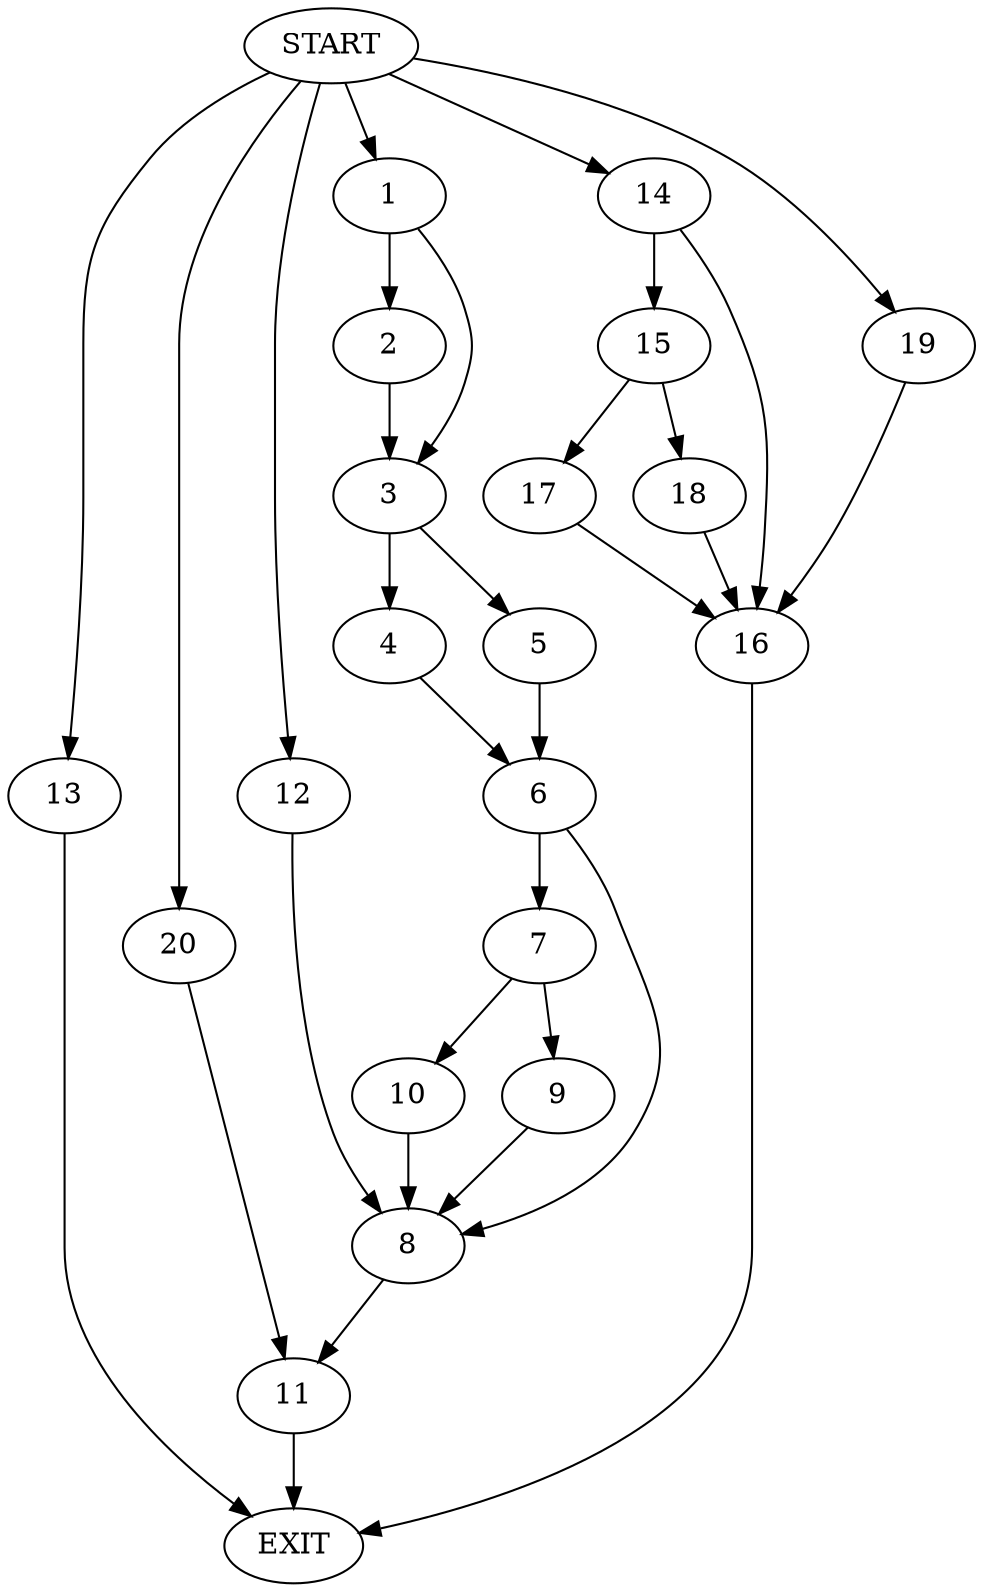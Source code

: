 digraph {
0 [label="START"]
21 [label="EXIT"]
0 -> 1
1 -> 2
1 -> 3
3 -> 4
3 -> 5
2 -> 3
4 -> 6
5 -> 6
6 -> 7
6 -> 8
7 -> 9
7 -> 10
8 -> 11
9 -> 8
10 -> 8
0 -> 12
12 -> 8
0 -> 13
13 -> 21
0 -> 14
14 -> 15
14 -> 16
15 -> 17
15 -> 18
16 -> 21
18 -> 16
17 -> 16
0 -> 19
19 -> 16
11 -> 21
0 -> 20
20 -> 11
}
